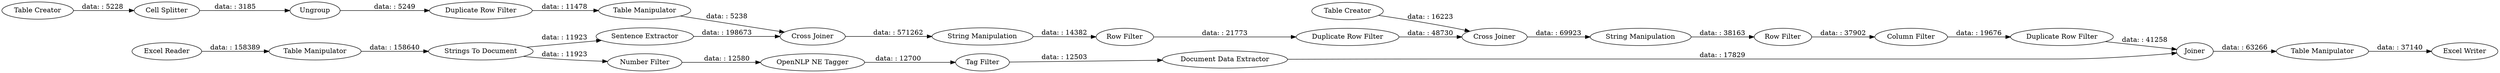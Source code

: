 digraph {
	"-83816928445582869_13" [label="String Manipulation"]
	"-83816928445582869_1" [label="Excel Reader"]
	"-83816928445582869_31" [label="Strings To Document"]
	"-83816928445582869_19" [label="Cell Splitter"]
	"-83816928445582869_15" [label="Column Filter"]
	"-83816928445582869_8" [label="String Manipulation"]
	"-83816928445582869_44" [label="Duplicate Row Filter"]
	"-83816928445582869_27" [label="Table Manipulator"]
	"-83816928445582869_11" [label="Table Creator"]
	"-83816928445582869_33" [label="Tag Filter"]
	"-83816928445582869_32" [label="OpenNLP NE Tagger"]
	"-83816928445582869_5" [label="Table Creator"]
	"-83816928445582869_47" [label="Sentence Extractor"]
	"-83816928445582869_42" [label="Table Manipulator"]
	"-83816928445582869_46" [label="Document Data Extractor"]
	"-83816928445582869_10" [label="Row Filter"]
	"-83816928445582869_14" [label="Row Filter"]
	"-83816928445582869_7" [label="Cross Joiner"]
	"-83816928445582869_12" [label="Cross Joiner"]
	"-83816928445582869_21" [label="Duplicate Row Filter"]
	"-83816928445582869_43" [label="Number Filter"]
	"-83816928445582869_20" [label=Ungroup]
	"-83816928445582869_41" [label=Joiner]
	"-83816928445582869_18" [label="Excel Writer"]
	"-83816928445582869_2" [label="Table Manipulator"]
	"-83816928445582869_16" [label="Duplicate Row Filter"]
	"-83816928445582869_12" -> "-83816928445582869_13" [label="data: : 69923"]
	"-83816928445582869_21" -> "-83816928445582869_27" [label="data: : 11478"]
	"-83816928445582869_1" -> "-83816928445582869_2" [label="data: : 158389"]
	"-83816928445582869_15" -> "-83816928445582869_16" [label="data: : 19676"]
	"-83816928445582869_44" -> "-83816928445582869_12" [label="data: : 48730"]
	"-83816928445582869_16" -> "-83816928445582869_41" [label="data: : 41258"]
	"-83816928445582869_33" -> "-83816928445582869_46" [label="data: : 12503"]
	"-83816928445582869_14" -> "-83816928445582869_15" [label="data: : 37902"]
	"-83816928445582869_31" -> "-83816928445582869_47" [label="data: : 11923"]
	"-83816928445582869_42" -> "-83816928445582869_18" [label="data: : 37140"]
	"-83816928445582869_41" -> "-83816928445582869_42" [label="data: : 63266"]
	"-83816928445582869_43" -> "-83816928445582869_32" [label="data: : 12580"]
	"-83816928445582869_46" -> "-83816928445582869_41" [label="data: : 17829"]
	"-83816928445582869_10" -> "-83816928445582869_44" [label="data: : 21773"]
	"-83816928445582869_13" -> "-83816928445582869_14" [label="data: : 38163"]
	"-83816928445582869_20" -> "-83816928445582869_21" [label="data: : 5249"]
	"-83816928445582869_8" -> "-83816928445582869_10" [label="data: : 14382"]
	"-83816928445582869_19" -> "-83816928445582869_20" [label="data: : 3185"]
	"-83816928445582869_31" -> "-83816928445582869_43" [label="data: : 11923"]
	"-83816928445582869_7" -> "-83816928445582869_8" [label="data: : 571262"]
	"-83816928445582869_11" -> "-83816928445582869_12" [label="data: : 16223"]
	"-83816928445582869_5" -> "-83816928445582869_19" [label="data: : 5228"]
	"-83816928445582869_27" -> "-83816928445582869_7" [label="data: : 5238"]
	"-83816928445582869_47" -> "-83816928445582869_7" [label="data: : 198673"]
	"-83816928445582869_32" -> "-83816928445582869_33" [label="data: : 12700"]
	"-83816928445582869_2" -> "-83816928445582869_31" [label="data: : 158640"]
	rankdir=LR
}
